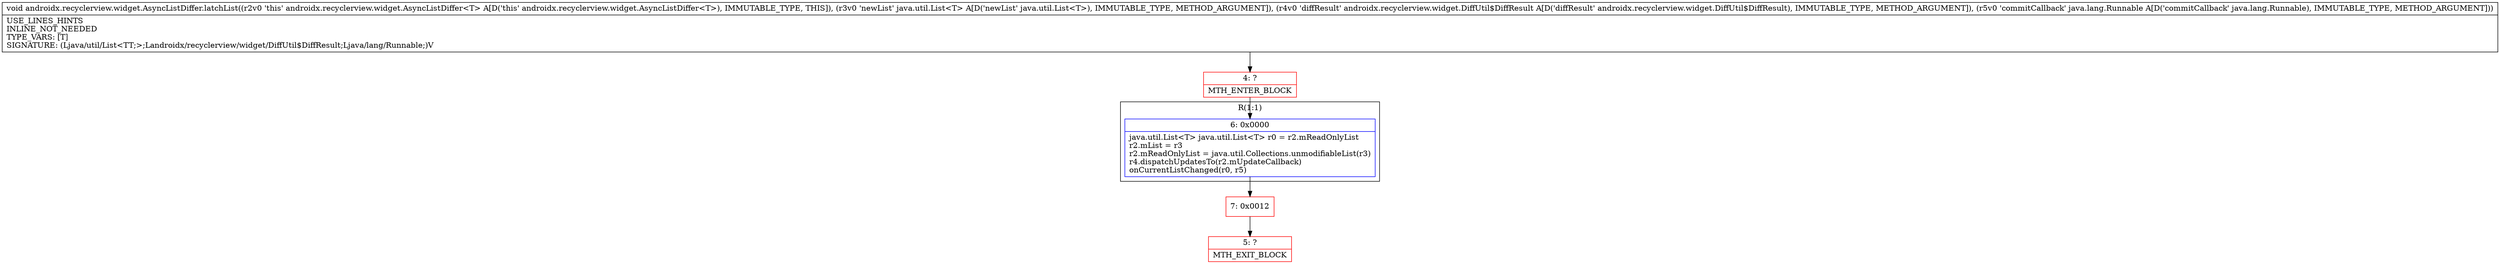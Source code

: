 digraph "CFG forandroidx.recyclerview.widget.AsyncListDiffer.latchList(Ljava\/util\/List;Landroidx\/recyclerview\/widget\/DiffUtil$DiffResult;Ljava\/lang\/Runnable;)V" {
subgraph cluster_Region_995817590 {
label = "R(1:1)";
node [shape=record,color=blue];
Node_6 [shape=record,label="{6\:\ 0x0000|java.util.List\<T\> java.util.List\<T\> r0 = r2.mReadOnlyList\lr2.mList = r3\lr2.mReadOnlyList = java.util.Collections.unmodifiableList(r3)\lr4.dispatchUpdatesTo(r2.mUpdateCallback)\lonCurrentListChanged(r0, r5)\l}"];
}
Node_4 [shape=record,color=red,label="{4\:\ ?|MTH_ENTER_BLOCK\l}"];
Node_7 [shape=record,color=red,label="{7\:\ 0x0012}"];
Node_5 [shape=record,color=red,label="{5\:\ ?|MTH_EXIT_BLOCK\l}"];
MethodNode[shape=record,label="{void androidx.recyclerview.widget.AsyncListDiffer.latchList((r2v0 'this' androidx.recyclerview.widget.AsyncListDiffer\<T\> A[D('this' androidx.recyclerview.widget.AsyncListDiffer\<T\>), IMMUTABLE_TYPE, THIS]), (r3v0 'newList' java.util.List\<T\> A[D('newList' java.util.List\<T\>), IMMUTABLE_TYPE, METHOD_ARGUMENT]), (r4v0 'diffResult' androidx.recyclerview.widget.DiffUtil$DiffResult A[D('diffResult' androidx.recyclerview.widget.DiffUtil$DiffResult), IMMUTABLE_TYPE, METHOD_ARGUMENT]), (r5v0 'commitCallback' java.lang.Runnable A[D('commitCallback' java.lang.Runnable), IMMUTABLE_TYPE, METHOD_ARGUMENT]))  | USE_LINES_HINTS\lINLINE_NOT_NEEDED\lTYPE_VARS: [T]\lSIGNATURE: (Ljava\/util\/List\<TT;\>;Landroidx\/recyclerview\/widget\/DiffUtil$DiffResult;Ljava\/lang\/Runnable;)V\l}"];
MethodNode -> Node_4;Node_6 -> Node_7;
Node_4 -> Node_6;
Node_7 -> Node_5;
}

